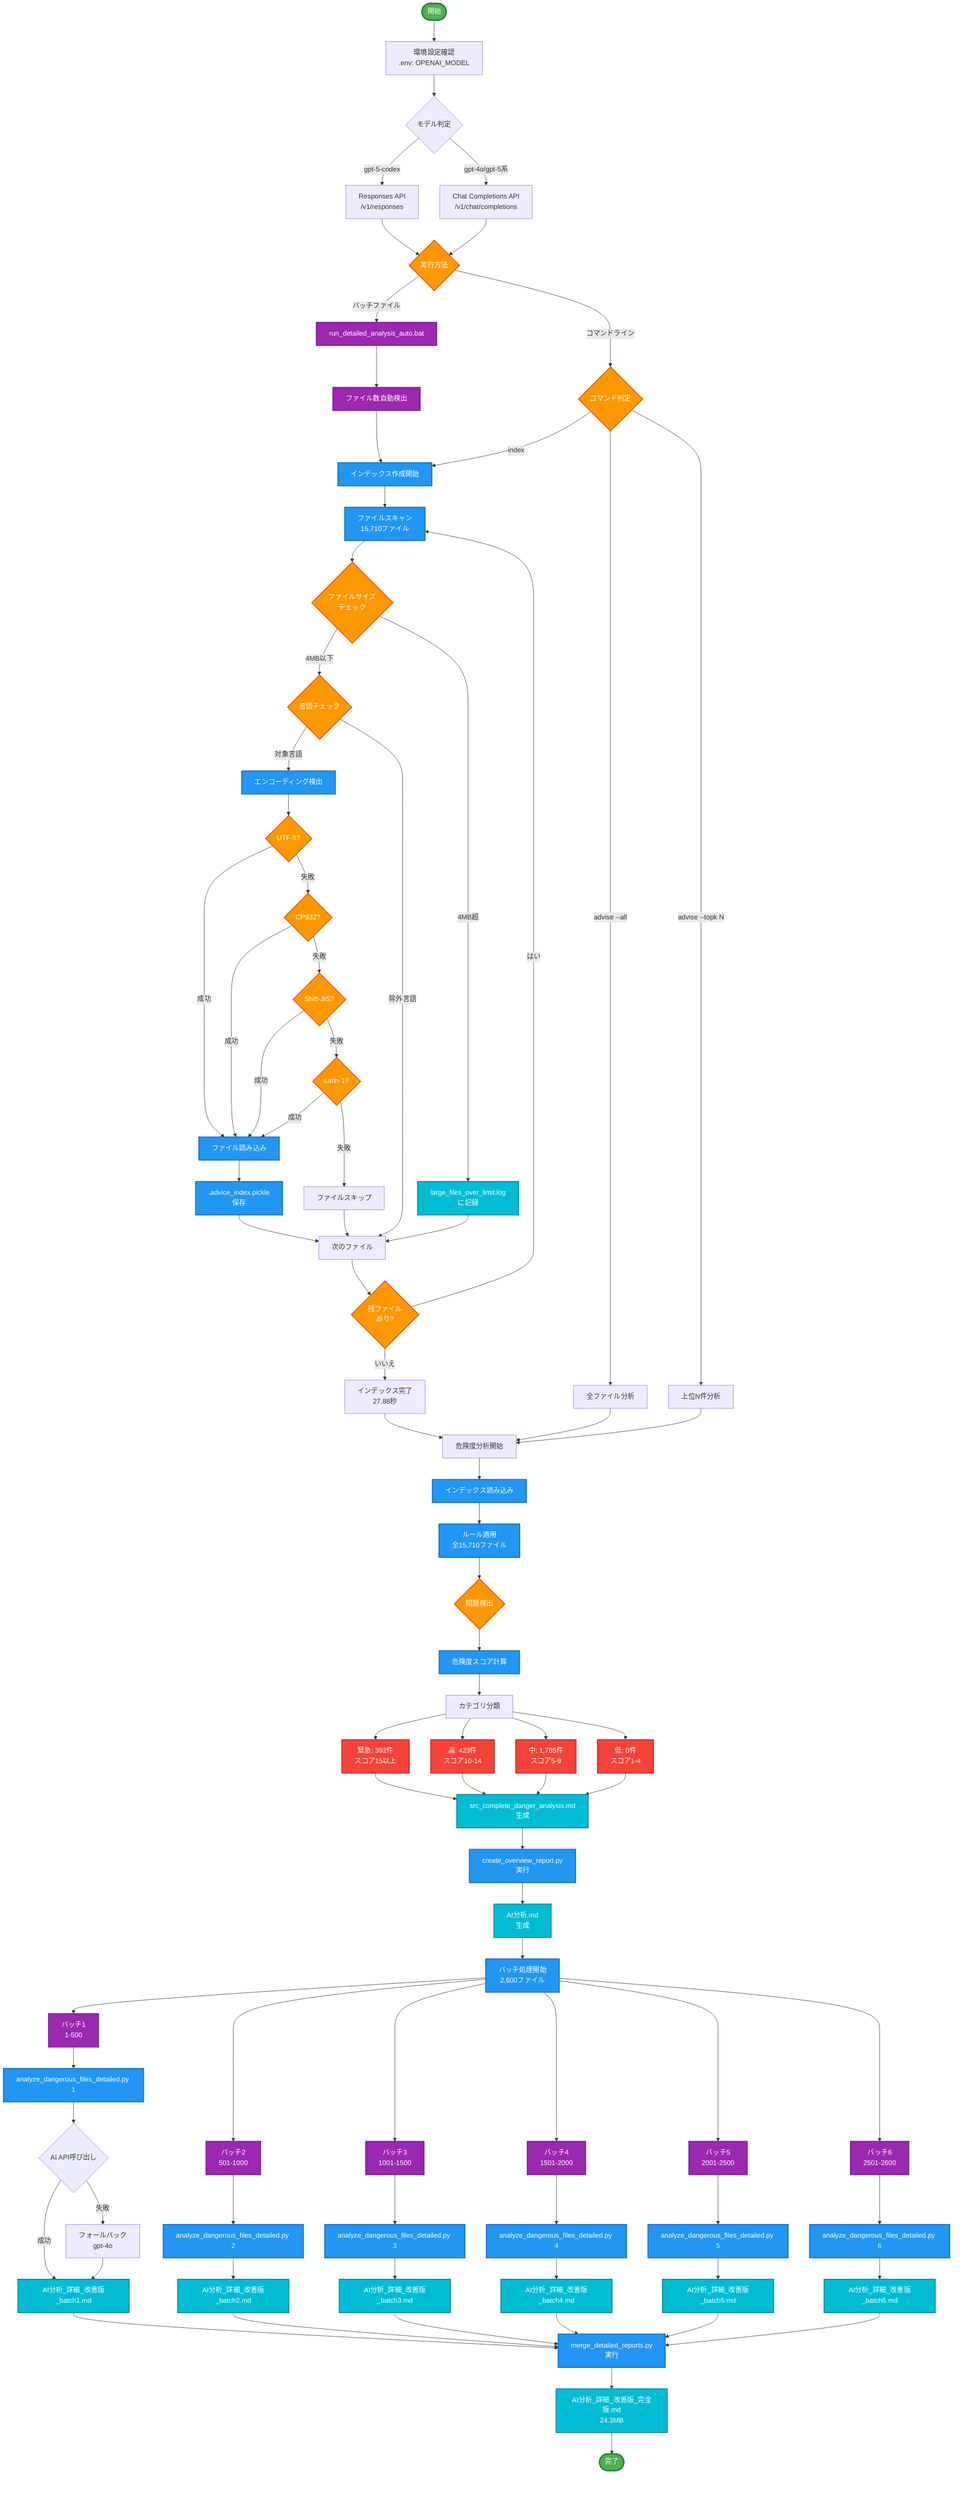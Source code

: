 flowchart TD
    %% コードレビュー処理フロー図 v3.0.0 - GPT-5対応版

    Start([開始]) --> ENV_CHECK[環境設定確認<br/>.env: OPENAI_MODEL]
    ENV_CHECK --> MODEL_ROUTE{モデル判定}

    MODEL_ROUTE -->|gpt-5-codex| RESPONSES_API[Responses API<br/>/v1/responses]
    MODEL_ROUTE -->|gpt-4o/gpt-5系| CHAT_API[Chat Completions API<br/>/v1/chat/completions]

    RESPONSES_API --> INPUT{実行方法}
    CHAT_API --> INPUT

    INPUT -->|バッチファイル| BATCH[run_detailed_analysis_auto.bat]
    INPUT -->|コマンドライン| CMD{コマンド判定}

    BATCH --> AUTO_DETECT[ファイル数自動検出]
    AUTO_DETECT --> INDEX_START

    CMD -->|index| INDEX_START[インデックス作成開始]
    CMD -->|advise --all| REVIEW_ALL[全ファイル分析]
    CMD -->|advise --topk N| REVIEW_TOPK[上位N件分析]

    %% インデックス処理フロー
    INDEX_START --> SCAN[ファイルスキャン<br/>15,710ファイル]
    SCAN --> SIZE_CHECK{ファイルサイズ<br/>チェック}
    SIZE_CHECK -->|4MB以下| LANG_CHECK{言語チェック}
    SIZE_CHECK -->|4MB超| LOG_LARGE[large_files_over_limit.log<br/>に記録]
    LOG_LARGE --> NEXT_FILE

    LANG_CHECK -->|対象言語| DETECT_ENCODING[エンコーディング検出]
    LANG_CHECK -->|除外言語| NEXT_FILE[次のファイル]

    DETECT_ENCODING --> TRY_UTF8{UTF-8?}
    TRY_UTF8 -->|成功| READ_FILE[ファイル読み込み]
    TRY_UTF8 -->|失敗| TRY_CP932{CP932?}
    TRY_CP932 -->|成功| READ_FILE
    TRY_CP932 -->|失敗| TRY_SJIS{Shift-JIS?}
    TRY_SJIS -->|成功| READ_FILE
    TRY_SJIS -->|失敗| TRY_LATIN1{Latin-1?}
    TRY_LATIN1 -->|成功| READ_FILE
    TRY_LATIN1 -->|失敗| SKIP_FILE[ファイルスキップ]

    READ_FILE --> SAVE_INDEX[.advice_index.pickle<br/>保存]
    SKIP_FILE --> NEXT_FILE
    SAVE_INDEX --> NEXT_FILE

    NEXT_FILE --> MORE_FILES{残ファイル<br/>あり?}
    MORE_FILES -->|はい| SCAN
    MORE_FILES -->|いいえ| INDEX_COMPLETE[インデックス完了<br/>27.88秒]

    %% 危険度分析フロー
    INDEX_COMPLETE --> DANGER_ANALYSIS[危険度分析開始]
    REVIEW_ALL --> DANGER_ANALYSIS
    REVIEW_TOPK --> DANGER_ANALYSIS

    DANGER_ANALYSIS --> LOAD_DATA[インデックス読み込み]
    LOAD_DATA --> APPLY_RULES[ルール適用<br/>全15,710ファイル]

    APPLY_RULES --> CHECK_PROBLEMS{問題検出}
    CHECK_PROBLEMS --> CALC_SCORE[危険度スコア計算]

    CALC_SCORE --> CATEGORIZE[カテゴリ分類]
    CATEGORIZE --> CRITICAL[緊急: 392件<br/>スコア15以上]
    CATEGORIZE --> HIGH[高: 423件<br/>スコア10-14]
    CATEGORIZE --> MEDIUM[中: 1,785件<br/>スコア5-9]
    CATEGORIZE --> LOW[低: 0件<br/>スコア1-4]

    CRITICAL --> SAVE_DANGER[src_complete_danger_analysis.md<br/>生成]
    HIGH --> SAVE_DANGER
    MEDIUM --> SAVE_DANGER
    LOW --> SAVE_DANGER

    %% 概要レポート生成
    SAVE_DANGER --> OVERVIEW[create_overview_report.py<br/>実行]
    OVERVIEW --> CREATE_OVERVIEW[AI分析.md<br/>生成]

    %% 詳細分析フロー
    CREATE_OVERVIEW --> BATCH_PROCESS[バッチ処理開始<br/>2,600ファイル]

    BATCH_PROCESS --> BATCH1[バッチ1<br/>1-500]
    BATCH_PROCESS --> BATCH2[バッチ2<br/>501-1000]
    BATCH_PROCESS --> BATCH3[バッチ3<br/>1001-1500]
    BATCH_PROCESS --> BATCH4[バッチ4<br/>1501-2000]
    BATCH_PROCESS --> BATCH5[バッチ5<br/>2001-2500]
    BATCH_PROCESS --> BATCH6[バッチ6<br/>2501-2600]

    BATCH1 --> DETAIL1[analyze_dangerous_files_detailed.py 1]
    BATCH2 --> DETAIL2[analyze_dangerous_files_detailed.py 2]
    BATCH3 --> DETAIL3[analyze_dangerous_files_detailed.py 3]
    BATCH4 --> DETAIL4[analyze_dangerous_files_detailed.py 4]
    BATCH5 --> DETAIL5[analyze_dangerous_files_detailed.py 5]
    BATCH6 --> DETAIL6[analyze_dangerous_files_detailed.py 6]

    DETAIL1 --> AI_API{AI API呼び出し}
    AI_API -->|成功| RPT1[AI分析_詳細_改善版_batch1.md]
    AI_API -->|失敗| FALLBACK[フォールバック<br/>gpt-4o]
    FALLBACK --> RPT1
    DETAIL2 --> RPT2[AI分析_詳細_改善版_batch2.md]
    DETAIL3 --> RPT3[AI分析_詳細_改善版_batch3.md]
    DETAIL4 --> RPT4[AI分析_詳細_改善版_batch4.md]
    DETAIL5 --> RPT5[AI分析_詳細_改善版_batch5.md]
    DETAIL6 --> RPT6[AI分析_詳細_改善版_batch6.md]

    %% レポート統合
    RPT1 --> MERGE[merge_detailed_reports.py<br/>実行]
    RPT2 --> MERGE
    RPT3 --> MERGE
    RPT4 --> MERGE
    RPT5 --> MERGE
    RPT6 --> MERGE

    MERGE --> FINAL[AI分析_詳細_改善版_完全版.md<br/>24.3MB]

    FINAL --> End([完了])

    %% スタイル定義
    classDef startEnd fill:#4caf50,stroke:#2e7d32,stroke-width:3px,color:#fff
    classDef process fill:#2196f3,stroke:#1565c0,stroke-width:2px,color:#fff
    classDef decision fill:#ff9800,stroke:#e65100,stroke-width:2px,color:#fff
    classDef batch fill:#9c27b0,stroke:#6a1b9a,stroke-width:2px,color:#fff
    classDef output fill:#00bcd4,stroke:#00838f,stroke-width:2px,color:#fff
    classDef danger fill:#f44336,stroke:#c62828,stroke-width:2px,color:#fff

    class Start,End startEnd
    class INDEX_START,SCAN,DETECT_ENCODING,READ_FILE,SAVE_INDEX,LOAD_DATA,APPLY_RULES,CALC_SCORE,OVERVIEW,BATCH_PROCESS,DETAIL1,DETAIL2,DETAIL3,DETAIL4,DETAIL5,DETAIL6,MERGE process
    class INPUT,CMD,SIZE_CHECK,LANG_CHECK,TRY_UTF8,TRY_CP932,TRY_SJIS,TRY_LATIN1,MORE_FILES,CHECK_PROBLEMS decision
    class BATCH,AUTO_DETECT,BATCH1,BATCH2,BATCH3,BATCH4,BATCH5,BATCH6 batch
    class CREATE_OVERVIEW,RPT1,RPT2,RPT3,RPT4,RPT5,RPT6,FINAL,SAVE_DANGER,LOG_LARGE output
    class CRITICAL,HIGH,MEDIUM,LOW danger